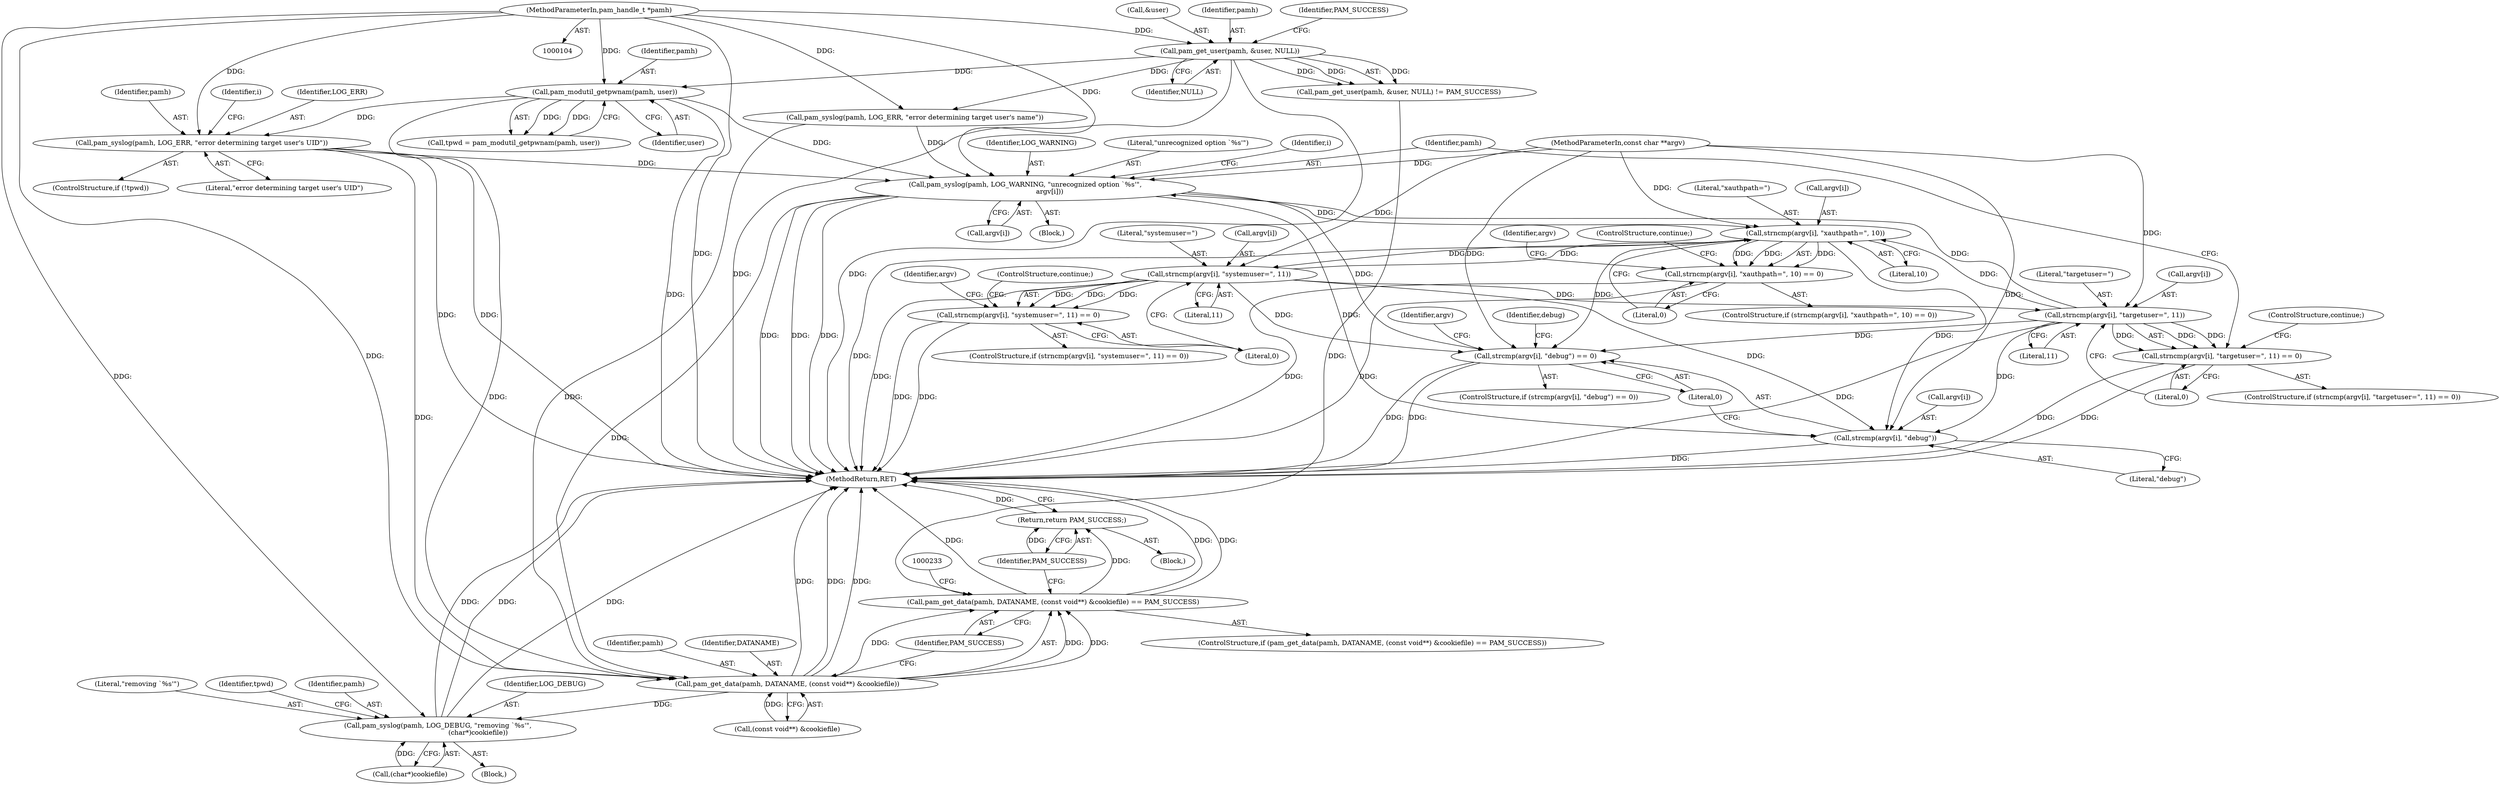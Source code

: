 digraph "1_altlinux_05dafc06cd3dfeb7c4b24942e4e1ae33ff75a123@API" {
"1000145" [label="(Call,pam_syslog(pamh, LOG_ERR, \"error determining target user's UID\"))"];
"1000139" [label="(Call,pam_modutil_getpwnam(pamh, user))"];
"1000125" [label="(Call,pam_get_user(pamh, &user, NULL))"];
"1000105" [label="(MethodParameterIn,pam_handle_t *pamh)"];
"1000211" [label="(Call,pam_syslog(pamh, LOG_WARNING, \"unrecognized option `%s'\",\n                       argv[i]))"];
"1000166" [label="(Call,strcmp(argv[i], \"debug\") == 0)"];
"1000167" [label="(Call,strcmp(argv[i], \"debug\"))"];
"1000180" [label="(Call,strncmp(argv[i], \"xauthpath=\", 10))"];
"1000179" [label="(Call,strncmp(argv[i], \"xauthpath=\", 10) == 0)"];
"1000191" [label="(Call,strncmp(argv[i], \"systemuser=\", 11))"];
"1000190" [label="(Call,strncmp(argv[i], \"systemuser=\", 11) == 0)"];
"1000202" [label="(Call,strncmp(argv[i], \"targetuser=\", 11))"];
"1000201" [label="(Call,strncmp(argv[i], \"targetuser=\", 11) == 0)"];
"1000220" [label="(Call,pam_get_data(pamh, DATANAME, (const void**) &cookiefile))"];
"1000219" [label="(Call,pam_get_data(pamh, DATANAME, (const void**) &cookiefile) == PAM_SUCCESS)"];
"1000267" [label="(Return,return PAM_SUCCESS;)"];
"1000240" [label="(Call,pam_syslog(pamh, LOG_DEBUG, \"removing `%s'\",\n                                      (char*)cookiefile))"];
"1000139" [label="(Call,pam_modutil_getpwnam(pamh, user))"];
"1000166" [label="(Call,strcmp(argv[i], \"debug\") == 0)"];
"1000182" [label="(Identifier,argv)"];
"1000197" [label="(Literal,0)"];
"1000188" [label="(ControlStructure,continue;)"];
"1000126" [label="(Identifier,pamh)"];
"1000175" [label="(Identifier,debug)"];
"1000242" [label="(Identifier,LOG_DEBUG)"];
"1000196" [label="(Literal,11)"];
"1000243" [label="(Literal,\"removing `%s'\")"];
"1000220" [label="(Call,pam_get_data(pamh, DATANAME, (const void**) &cookiefile))"];
"1000221" [label="(Identifier,pamh)"];
"1000267" [label="(Return,return PAM_SUCCESS;)"];
"1000191" [label="(Call,strncmp(argv[i], \"systemuser=\", 11))"];
"1000186" [label="(Literal,0)"];
"1000130" [label="(Identifier,PAM_SUCCESS)"];
"1000137" [label="(Call,tpwd = pam_modutil_getpwnam(pamh, user))"];
"1000212" [label="(Identifier,pamh)"];
"1000167" [label="(Call,strcmp(argv[i], \"debug\"))"];
"1000215" [label="(Call,argv[i])"];
"1000223" [label="(Call,(const void**) &cookiefile)"];
"1000222" [label="(Identifier,DATANAME)"];
"1000180" [label="(Call,strncmp(argv[i], \"xauthpath=\", 10))"];
"1000157" [label="(Identifier,i)"];
"1000206" [label="(Literal,\"targetuser=\")"];
"1000248" [label="(Identifier,tpwd)"];
"1000141" [label="(Identifier,user)"];
"1000213" [label="(Identifier,LOG_WARNING)"];
"1000140" [label="(Identifier,pamh)"];
"1000171" [label="(Literal,\"debug\")"];
"1000165" [label="(ControlStructure,if (strcmp(argv[i], \"debug\") == 0))"];
"1000189" [label="(ControlStructure,if (strncmp(argv[i], \"systemuser=\", 11) == 0))"];
"1000204" [label="(Identifier,argv)"];
"1000210" [label="(ControlStructure,continue;)"];
"1000109" [label="(Block,)"];
"1000184" [label="(Literal,\"xauthpath=\")"];
"1000190" [label="(Call,strncmp(argv[i], \"systemuser=\", 11) == 0)"];
"1000142" [label="(ControlStructure,if (!tpwd))"];
"1000164" [label="(Block,)"];
"1000219" [label="(Call,pam_get_data(pamh, DATANAME, (const void**) &cookiefile) == PAM_SUCCESS)"];
"1000148" [label="(Literal,\"error determining target user's UID\")"];
"1000147" [label="(Identifier,LOG_ERR)"];
"1000214" [label="(Literal,\"unrecognized option `%s'\")"];
"1000108" [label="(MethodParameterIn,const char **argv)"];
"1000203" [label="(Call,argv[i])"];
"1000200" [label="(ControlStructure,if (strncmp(argv[i], \"targetuser=\", 11) == 0))"];
"1000146" [label="(Identifier,pamh)"];
"1000211" [label="(Call,pam_syslog(pamh, LOG_WARNING, \"unrecognized option `%s'\",\n                       argv[i]))"];
"1000124" [label="(Call,pam_get_user(pamh, &user, NULL) != PAM_SUCCESS)"];
"1000129" [label="(Identifier,NULL)"];
"1000178" [label="(ControlStructure,if (strncmp(argv[i], \"xauthpath=\", 10) == 0))"];
"1000240" [label="(Call,pam_syslog(pamh, LOG_DEBUG, \"removing `%s'\",\n                                      (char*)cookiefile))"];
"1000131" [label="(Call,pam_syslog(pamh, LOG_ERR, \"error determining target user's name\"))"];
"1000207" [label="(Literal,11)"];
"1000125" [label="(Call,pam_get_user(pamh, &user, NULL))"];
"1000127" [label="(Call,&user)"];
"1000168" [label="(Call,argv[i])"];
"1000163" [label="(Identifier,i)"];
"1000202" [label="(Call,strncmp(argv[i], \"targetuser=\", 11))"];
"1000269" [label="(MethodReturn,RET)"];
"1000244" [label="(Call,(char*)cookiefile)"];
"1000241" [label="(Identifier,pamh)"];
"1000195" [label="(Literal,\"systemuser=\")"];
"1000201" [label="(Call,strncmp(argv[i], \"targetuser=\", 11) == 0)"];
"1000268" [label="(Identifier,PAM_SUCCESS)"];
"1000179" [label="(Call,strncmp(argv[i], \"xauthpath=\", 10) == 0)"];
"1000192" [label="(Call,argv[i])"];
"1000145" [label="(Call,pam_syslog(pamh, LOG_ERR, \"error determining target user's UID\"))"];
"1000218" [label="(ControlStructure,if (pam_get_data(pamh, DATANAME, (const void**) &cookiefile) == PAM_SUCCESS))"];
"1000105" [label="(MethodParameterIn,pam_handle_t *pamh)"];
"1000172" [label="(Literal,0)"];
"1000185" [label="(Literal,10)"];
"1000199" [label="(ControlStructure,continue;)"];
"1000193" [label="(Identifier,argv)"];
"1000208" [label="(Literal,0)"];
"1000239" [label="(Block,)"];
"1000181" [label="(Call,argv[i])"];
"1000227" [label="(Identifier,PAM_SUCCESS)"];
"1000145" -> "1000142"  [label="AST: "];
"1000145" -> "1000148"  [label="CFG: "];
"1000146" -> "1000145"  [label="AST: "];
"1000147" -> "1000145"  [label="AST: "];
"1000148" -> "1000145"  [label="AST: "];
"1000157" -> "1000145"  [label="CFG: "];
"1000145" -> "1000269"  [label="DDG: "];
"1000145" -> "1000269"  [label="DDG: "];
"1000139" -> "1000145"  [label="DDG: "];
"1000105" -> "1000145"  [label="DDG: "];
"1000145" -> "1000211"  [label="DDG: "];
"1000145" -> "1000220"  [label="DDG: "];
"1000139" -> "1000137"  [label="AST: "];
"1000139" -> "1000141"  [label="CFG: "];
"1000140" -> "1000139"  [label="AST: "];
"1000141" -> "1000139"  [label="AST: "];
"1000137" -> "1000139"  [label="CFG: "];
"1000139" -> "1000269"  [label="DDG: "];
"1000139" -> "1000137"  [label="DDG: "];
"1000139" -> "1000137"  [label="DDG: "];
"1000125" -> "1000139"  [label="DDG: "];
"1000105" -> "1000139"  [label="DDG: "];
"1000139" -> "1000211"  [label="DDG: "];
"1000139" -> "1000220"  [label="DDG: "];
"1000125" -> "1000124"  [label="AST: "];
"1000125" -> "1000129"  [label="CFG: "];
"1000126" -> "1000125"  [label="AST: "];
"1000127" -> "1000125"  [label="AST: "];
"1000129" -> "1000125"  [label="AST: "];
"1000130" -> "1000125"  [label="CFG: "];
"1000125" -> "1000269"  [label="DDG: "];
"1000125" -> "1000269"  [label="DDG: "];
"1000125" -> "1000124"  [label="DDG: "];
"1000125" -> "1000124"  [label="DDG: "];
"1000125" -> "1000124"  [label="DDG: "];
"1000105" -> "1000125"  [label="DDG: "];
"1000125" -> "1000131"  [label="DDG: "];
"1000105" -> "1000104"  [label="AST: "];
"1000105" -> "1000269"  [label="DDG: "];
"1000105" -> "1000131"  [label="DDG: "];
"1000105" -> "1000211"  [label="DDG: "];
"1000105" -> "1000220"  [label="DDG: "];
"1000105" -> "1000240"  [label="DDG: "];
"1000211" -> "1000164"  [label="AST: "];
"1000211" -> "1000215"  [label="CFG: "];
"1000212" -> "1000211"  [label="AST: "];
"1000213" -> "1000211"  [label="AST: "];
"1000214" -> "1000211"  [label="AST: "];
"1000215" -> "1000211"  [label="AST: "];
"1000163" -> "1000211"  [label="CFG: "];
"1000211" -> "1000269"  [label="DDG: "];
"1000211" -> "1000269"  [label="DDG: "];
"1000211" -> "1000269"  [label="DDG: "];
"1000211" -> "1000166"  [label="DDG: "];
"1000211" -> "1000167"  [label="DDG: "];
"1000211" -> "1000180"  [label="DDG: "];
"1000131" -> "1000211"  [label="DDG: "];
"1000202" -> "1000211"  [label="DDG: "];
"1000108" -> "1000211"  [label="DDG: "];
"1000211" -> "1000220"  [label="DDG: "];
"1000166" -> "1000165"  [label="AST: "];
"1000166" -> "1000172"  [label="CFG: "];
"1000167" -> "1000166"  [label="AST: "];
"1000172" -> "1000166"  [label="AST: "];
"1000175" -> "1000166"  [label="CFG: "];
"1000182" -> "1000166"  [label="CFG: "];
"1000166" -> "1000269"  [label="DDG: "];
"1000166" -> "1000269"  [label="DDG: "];
"1000180" -> "1000166"  [label="DDG: "];
"1000202" -> "1000166"  [label="DDG: "];
"1000191" -> "1000166"  [label="DDG: "];
"1000108" -> "1000166"  [label="DDG: "];
"1000167" -> "1000171"  [label="CFG: "];
"1000168" -> "1000167"  [label="AST: "];
"1000171" -> "1000167"  [label="AST: "];
"1000172" -> "1000167"  [label="CFG: "];
"1000167" -> "1000269"  [label="DDG: "];
"1000180" -> "1000167"  [label="DDG: "];
"1000202" -> "1000167"  [label="DDG: "];
"1000191" -> "1000167"  [label="DDG: "];
"1000108" -> "1000167"  [label="DDG: "];
"1000180" -> "1000179"  [label="AST: "];
"1000180" -> "1000185"  [label="CFG: "];
"1000181" -> "1000180"  [label="AST: "];
"1000184" -> "1000180"  [label="AST: "];
"1000185" -> "1000180"  [label="AST: "];
"1000186" -> "1000180"  [label="CFG: "];
"1000180" -> "1000269"  [label="DDG: "];
"1000180" -> "1000179"  [label="DDG: "];
"1000180" -> "1000179"  [label="DDG: "];
"1000180" -> "1000179"  [label="DDG: "];
"1000108" -> "1000180"  [label="DDG: "];
"1000202" -> "1000180"  [label="DDG: "];
"1000191" -> "1000180"  [label="DDG: "];
"1000180" -> "1000191"  [label="DDG: "];
"1000179" -> "1000178"  [label="AST: "];
"1000179" -> "1000186"  [label="CFG: "];
"1000186" -> "1000179"  [label="AST: "];
"1000188" -> "1000179"  [label="CFG: "];
"1000193" -> "1000179"  [label="CFG: "];
"1000179" -> "1000269"  [label="DDG: "];
"1000179" -> "1000269"  [label="DDG: "];
"1000191" -> "1000190"  [label="AST: "];
"1000191" -> "1000196"  [label="CFG: "];
"1000192" -> "1000191"  [label="AST: "];
"1000195" -> "1000191"  [label="AST: "];
"1000196" -> "1000191"  [label="AST: "];
"1000197" -> "1000191"  [label="CFG: "];
"1000191" -> "1000269"  [label="DDG: "];
"1000191" -> "1000190"  [label="DDG: "];
"1000191" -> "1000190"  [label="DDG: "];
"1000191" -> "1000190"  [label="DDG: "];
"1000108" -> "1000191"  [label="DDG: "];
"1000191" -> "1000202"  [label="DDG: "];
"1000190" -> "1000189"  [label="AST: "];
"1000190" -> "1000197"  [label="CFG: "];
"1000197" -> "1000190"  [label="AST: "];
"1000199" -> "1000190"  [label="CFG: "];
"1000204" -> "1000190"  [label="CFG: "];
"1000190" -> "1000269"  [label="DDG: "];
"1000190" -> "1000269"  [label="DDG: "];
"1000202" -> "1000201"  [label="AST: "];
"1000202" -> "1000207"  [label="CFG: "];
"1000203" -> "1000202"  [label="AST: "];
"1000206" -> "1000202"  [label="AST: "];
"1000207" -> "1000202"  [label="AST: "];
"1000208" -> "1000202"  [label="CFG: "];
"1000202" -> "1000269"  [label="DDG: "];
"1000202" -> "1000201"  [label="DDG: "];
"1000202" -> "1000201"  [label="DDG: "];
"1000202" -> "1000201"  [label="DDG: "];
"1000108" -> "1000202"  [label="DDG: "];
"1000201" -> "1000200"  [label="AST: "];
"1000201" -> "1000208"  [label="CFG: "];
"1000208" -> "1000201"  [label="AST: "];
"1000210" -> "1000201"  [label="CFG: "];
"1000212" -> "1000201"  [label="CFG: "];
"1000201" -> "1000269"  [label="DDG: "];
"1000201" -> "1000269"  [label="DDG: "];
"1000220" -> "1000219"  [label="AST: "];
"1000220" -> "1000223"  [label="CFG: "];
"1000221" -> "1000220"  [label="AST: "];
"1000222" -> "1000220"  [label="AST: "];
"1000223" -> "1000220"  [label="AST: "];
"1000227" -> "1000220"  [label="CFG: "];
"1000220" -> "1000269"  [label="DDG: "];
"1000220" -> "1000269"  [label="DDG: "];
"1000220" -> "1000269"  [label="DDG: "];
"1000220" -> "1000219"  [label="DDG: "];
"1000220" -> "1000219"  [label="DDG: "];
"1000220" -> "1000219"  [label="DDG: "];
"1000131" -> "1000220"  [label="DDG: "];
"1000223" -> "1000220"  [label="DDG: "];
"1000220" -> "1000240"  [label="DDG: "];
"1000219" -> "1000218"  [label="AST: "];
"1000219" -> "1000227"  [label="CFG: "];
"1000227" -> "1000219"  [label="AST: "];
"1000233" -> "1000219"  [label="CFG: "];
"1000268" -> "1000219"  [label="CFG: "];
"1000219" -> "1000269"  [label="DDG: "];
"1000219" -> "1000269"  [label="DDG: "];
"1000219" -> "1000269"  [label="DDG: "];
"1000124" -> "1000219"  [label="DDG: "];
"1000219" -> "1000267"  [label="DDG: "];
"1000267" -> "1000109"  [label="AST: "];
"1000267" -> "1000268"  [label="CFG: "];
"1000268" -> "1000267"  [label="AST: "];
"1000269" -> "1000267"  [label="CFG: "];
"1000267" -> "1000269"  [label="DDG: "];
"1000268" -> "1000267"  [label="DDG: "];
"1000240" -> "1000239"  [label="AST: "];
"1000240" -> "1000244"  [label="CFG: "];
"1000241" -> "1000240"  [label="AST: "];
"1000242" -> "1000240"  [label="AST: "];
"1000243" -> "1000240"  [label="AST: "];
"1000244" -> "1000240"  [label="AST: "];
"1000248" -> "1000240"  [label="CFG: "];
"1000240" -> "1000269"  [label="DDG: "];
"1000240" -> "1000269"  [label="DDG: "];
"1000240" -> "1000269"  [label="DDG: "];
"1000244" -> "1000240"  [label="DDG: "];
}
